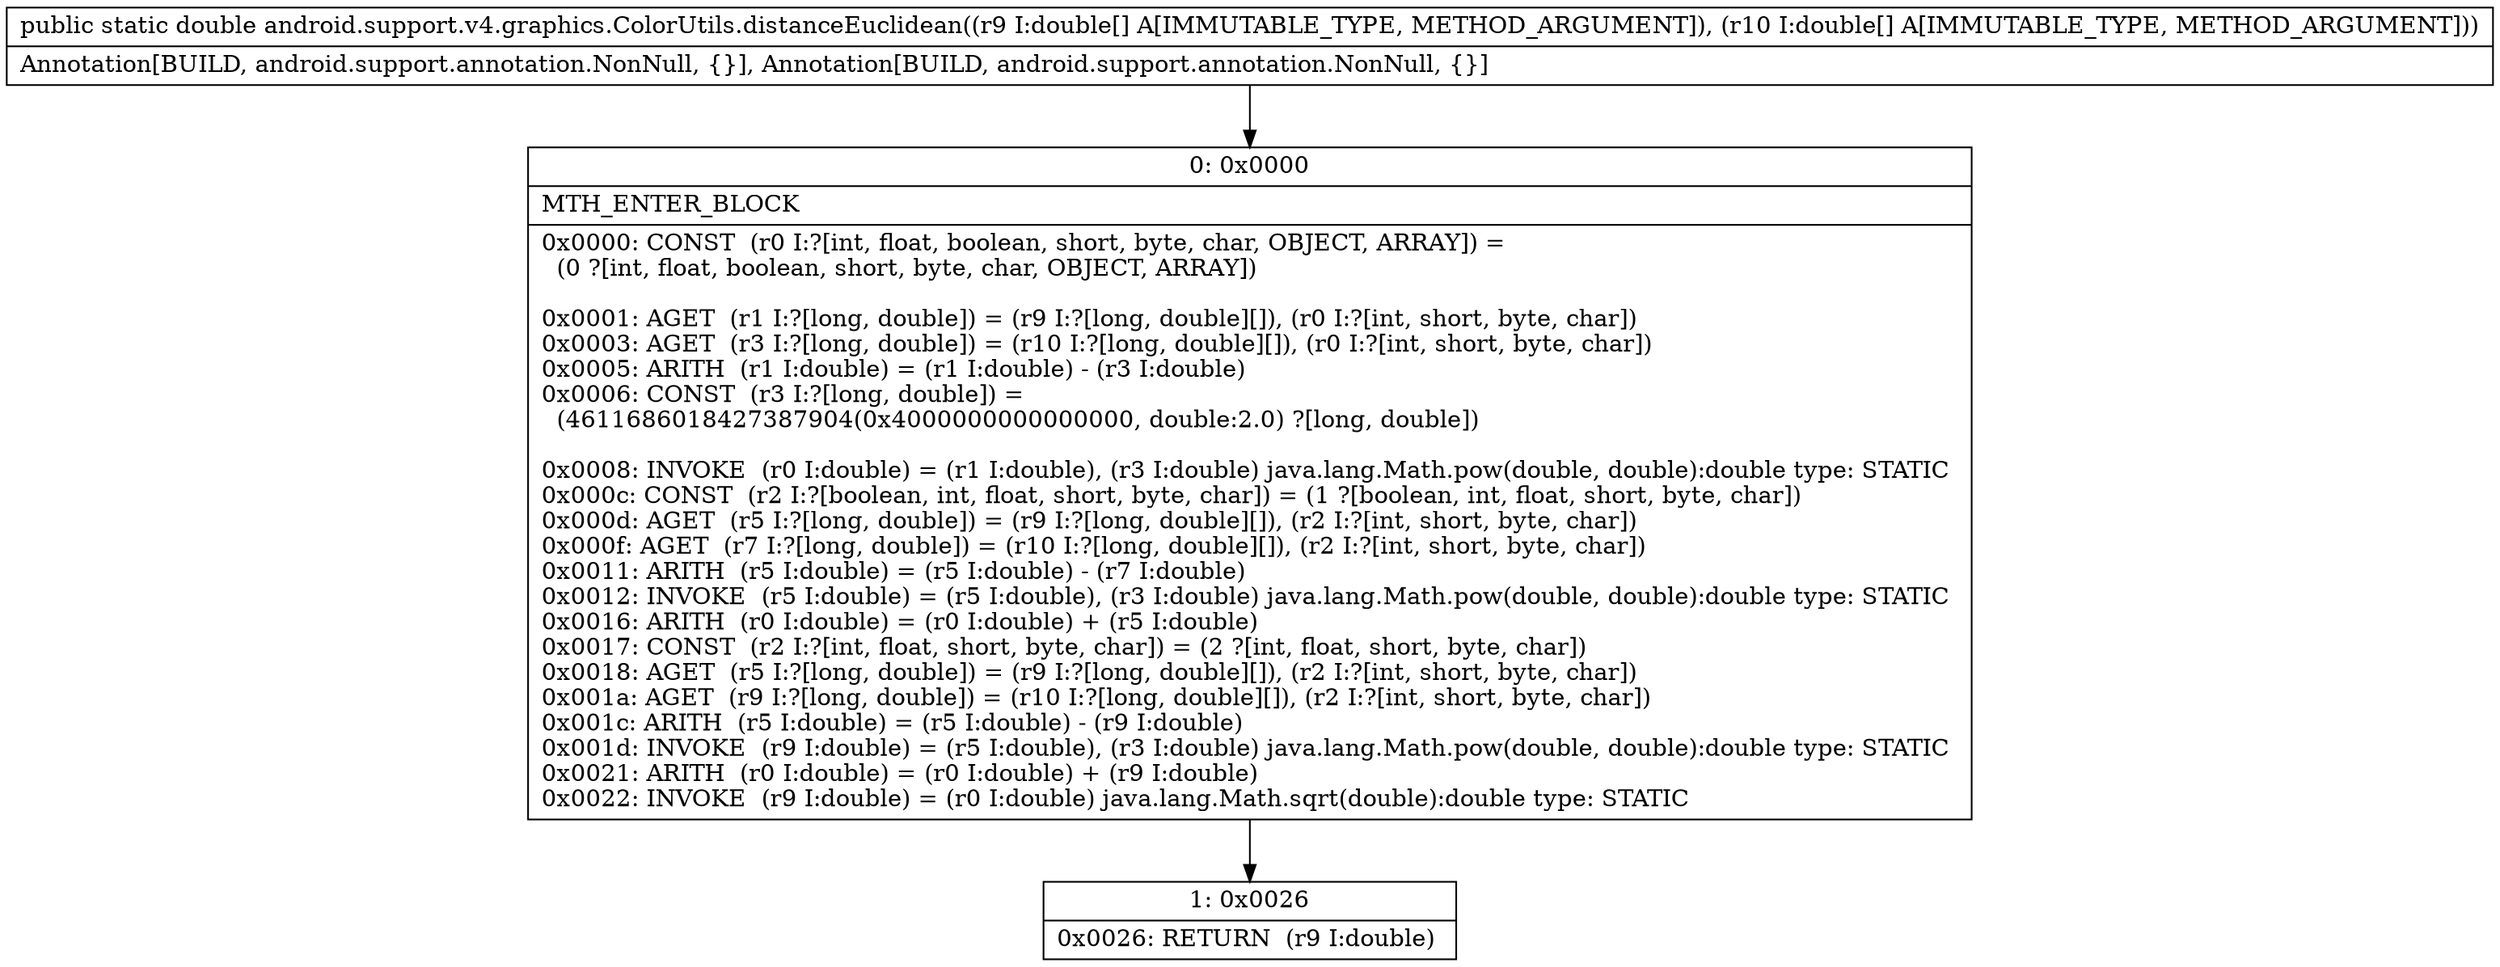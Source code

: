 digraph "CFG forandroid.support.v4.graphics.ColorUtils.distanceEuclidean([D[D)D" {
Node_0 [shape=record,label="{0\:\ 0x0000|MTH_ENTER_BLOCK\l|0x0000: CONST  (r0 I:?[int, float, boolean, short, byte, char, OBJECT, ARRAY]) = \l  (0 ?[int, float, boolean, short, byte, char, OBJECT, ARRAY])\l \l0x0001: AGET  (r1 I:?[long, double]) = (r9 I:?[long, double][]), (r0 I:?[int, short, byte, char]) \l0x0003: AGET  (r3 I:?[long, double]) = (r10 I:?[long, double][]), (r0 I:?[int, short, byte, char]) \l0x0005: ARITH  (r1 I:double) = (r1 I:double) \- (r3 I:double) \l0x0006: CONST  (r3 I:?[long, double]) = \l  (4611686018427387904(0x4000000000000000, double:2.0) ?[long, double])\l \l0x0008: INVOKE  (r0 I:double) = (r1 I:double), (r3 I:double) java.lang.Math.pow(double, double):double type: STATIC \l0x000c: CONST  (r2 I:?[boolean, int, float, short, byte, char]) = (1 ?[boolean, int, float, short, byte, char]) \l0x000d: AGET  (r5 I:?[long, double]) = (r9 I:?[long, double][]), (r2 I:?[int, short, byte, char]) \l0x000f: AGET  (r7 I:?[long, double]) = (r10 I:?[long, double][]), (r2 I:?[int, short, byte, char]) \l0x0011: ARITH  (r5 I:double) = (r5 I:double) \- (r7 I:double) \l0x0012: INVOKE  (r5 I:double) = (r5 I:double), (r3 I:double) java.lang.Math.pow(double, double):double type: STATIC \l0x0016: ARITH  (r0 I:double) = (r0 I:double) + (r5 I:double) \l0x0017: CONST  (r2 I:?[int, float, short, byte, char]) = (2 ?[int, float, short, byte, char]) \l0x0018: AGET  (r5 I:?[long, double]) = (r9 I:?[long, double][]), (r2 I:?[int, short, byte, char]) \l0x001a: AGET  (r9 I:?[long, double]) = (r10 I:?[long, double][]), (r2 I:?[int, short, byte, char]) \l0x001c: ARITH  (r5 I:double) = (r5 I:double) \- (r9 I:double) \l0x001d: INVOKE  (r9 I:double) = (r5 I:double), (r3 I:double) java.lang.Math.pow(double, double):double type: STATIC \l0x0021: ARITH  (r0 I:double) = (r0 I:double) + (r9 I:double) \l0x0022: INVOKE  (r9 I:double) = (r0 I:double) java.lang.Math.sqrt(double):double type: STATIC \l}"];
Node_1 [shape=record,label="{1\:\ 0x0026|0x0026: RETURN  (r9 I:double) \l}"];
MethodNode[shape=record,label="{public static double android.support.v4.graphics.ColorUtils.distanceEuclidean((r9 I:double[] A[IMMUTABLE_TYPE, METHOD_ARGUMENT]), (r10 I:double[] A[IMMUTABLE_TYPE, METHOD_ARGUMENT]))  | Annotation[BUILD, android.support.annotation.NonNull, \{\}], Annotation[BUILD, android.support.annotation.NonNull, \{\}]\l}"];
MethodNode -> Node_0;
Node_0 -> Node_1;
}

